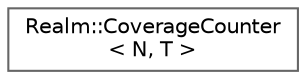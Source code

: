 digraph "Graphical Class Hierarchy"
{
 // LATEX_PDF_SIZE
  bgcolor="transparent";
  edge [fontname=Helvetica,fontsize=10,labelfontname=Helvetica,labelfontsize=10];
  node [fontname=Helvetica,fontsize=10,shape=box,height=0.2,width=0.4];
  rankdir="LR";
  Node0 [id="Node000000",label="Realm::CoverageCounter\l\< N, T \>",height=0.2,width=0.4,color="grey40", fillcolor="white", style="filled",URL="$classRealm_1_1CoverageCounter.html",tooltip=" "];
}
